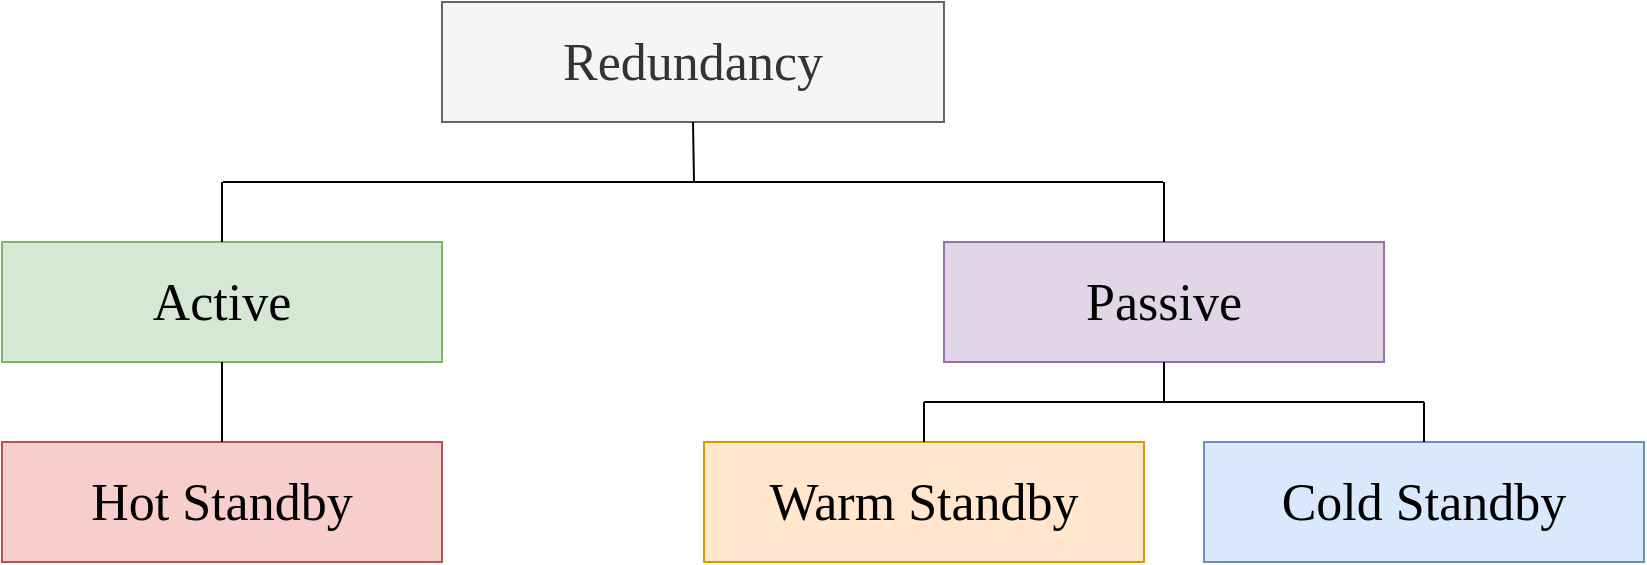<mxfile version="14.1.8" type="device"><diagram id="92-byATsOHVqc7BCcKRb" name="第 1 页"><mxGraphModel dx="1851" dy="592" grid="1" gridSize="10" guides="1" tooltips="1" connect="1" arrows="1" fold="1" page="1" pageScale="1" pageWidth="827" pageHeight="1169" math="0" shadow="0"><root><mxCell id="0"/><mxCell id="1" parent="0"/><mxCell id="foY5KwYbRbDWuaqW7crs-1" value="Redundancy" style="rounded=0;whiteSpace=wrap;html=1;fontFamily=Comic Sans MS;fontSize=26;fillColor=#f5f5f5;strokeColor=#666666;fontColor=#333333;" vertex="1" parent="1"><mxGeometry x="189" y="80" width="251" height="60" as="geometry"/></mxCell><mxCell id="foY5KwYbRbDWuaqW7crs-2" value="Active" style="rounded=0;whiteSpace=wrap;html=1;fontFamily=Comic Sans MS;fontSize=26;fillColor=#d5e8d4;strokeColor=#82b366;" vertex="1" parent="1"><mxGeometry x="-31" y="200" width="220" height="60" as="geometry"/></mxCell><mxCell id="foY5KwYbRbDWuaqW7crs-3" value="Passive" style="rounded=0;whiteSpace=wrap;html=1;fontFamily=Comic Sans MS;fontSize=26;fillColor=#e1d5e7;strokeColor=#9673a6;" vertex="1" parent="1"><mxGeometry x="440" y="200" width="220" height="60" as="geometry"/></mxCell><mxCell id="foY5KwYbRbDWuaqW7crs-4" value="Hot Standby" style="rounded=0;whiteSpace=wrap;html=1;fontFamily=Comic Sans MS;fontSize=26;fillColor=#f8cecc;strokeColor=#b85450;" vertex="1" parent="1"><mxGeometry x="-31" y="300" width="220" height="60" as="geometry"/></mxCell><mxCell id="foY5KwYbRbDWuaqW7crs-5" value="Warm Standby" style="rounded=0;whiteSpace=wrap;html=1;fontFamily=Comic Sans MS;fontSize=26;fillColor=#ffe6cc;strokeColor=#d79b00;" vertex="1" parent="1"><mxGeometry x="320" y="300" width="220" height="60" as="geometry"/></mxCell><mxCell id="foY5KwYbRbDWuaqW7crs-6" value="Cold Standby" style="rounded=0;whiteSpace=wrap;html=1;fontFamily=Comic Sans MS;fontSize=26;fillColor=#dae8fc;strokeColor=#6c8ebf;" vertex="1" parent="1"><mxGeometry x="570" y="300" width="220" height="60" as="geometry"/></mxCell><mxCell id="foY5KwYbRbDWuaqW7crs-7" value="" style="endArrow=none;html=1;fontFamily=Comic Sans MS;fontSize=26;" edge="1" parent="1"><mxGeometry width="50" height="50" relative="1" as="geometry"><mxPoint x="79.5" y="170" as="sourcePoint"/><mxPoint x="549.5" y="170" as="targetPoint"/></mxGeometry></mxCell><mxCell id="foY5KwYbRbDWuaqW7crs-8" value="" style="endArrow=none;html=1;fontFamily=Comic Sans MS;fontSize=26;exitX=0.5;exitY=0;exitDx=0;exitDy=0;" edge="1" parent="1" source="foY5KwYbRbDWuaqW7crs-2"><mxGeometry width="50" height="50" relative="1" as="geometry"><mxPoint x="-20" y="150" as="sourcePoint"/><mxPoint x="79" y="170" as="targetPoint"/></mxGeometry></mxCell><mxCell id="foY5KwYbRbDWuaqW7crs-9" value="" style="endArrow=none;html=1;fontFamily=Comic Sans MS;fontSize=26;exitX=0.5;exitY=0;exitDx=0;exitDy=0;" edge="1" parent="1" source="foY5KwYbRbDWuaqW7crs-3"><mxGeometry width="50" height="50" relative="1" as="geometry"><mxPoint x="50" y="120" as="sourcePoint"/><mxPoint x="550" y="170" as="targetPoint"/></mxGeometry></mxCell><mxCell id="foY5KwYbRbDWuaqW7crs-10" value="" style="endArrow=none;html=1;fontFamily=Comic Sans MS;fontSize=26;entryX=0.5;entryY=1;entryDx=0;entryDy=0;" edge="1" parent="1" target="foY5KwYbRbDWuaqW7crs-1"><mxGeometry width="50" height="50" relative="1" as="geometry"><mxPoint x="315" y="170" as="sourcePoint"/><mxPoint x="330" y="220" as="targetPoint"/></mxGeometry></mxCell><mxCell id="foY5KwYbRbDWuaqW7crs-11" value="" style="endArrow=none;html=1;fontFamily=Comic Sans MS;fontSize=26;entryX=0.5;entryY=1;entryDx=0;entryDy=0;exitX=0.5;exitY=0;exitDx=0;exitDy=0;" edge="1" parent="1" source="foY5KwYbRbDWuaqW7crs-4" target="foY5KwYbRbDWuaqW7crs-2"><mxGeometry width="50" height="50" relative="1" as="geometry"><mxPoint x="20" y="500" as="sourcePoint"/><mxPoint x="70" y="450" as="targetPoint"/></mxGeometry></mxCell><mxCell id="foY5KwYbRbDWuaqW7crs-12" value="" style="endArrow=none;html=1;fontFamily=Comic Sans MS;fontSize=26;" edge="1" parent="1"><mxGeometry width="50" height="50" relative="1" as="geometry"><mxPoint x="430" y="280" as="sourcePoint"/><mxPoint x="680" y="280" as="targetPoint"/></mxGeometry></mxCell><mxCell id="foY5KwYbRbDWuaqW7crs-13" value="" style="endArrow=none;html=1;fontFamily=Comic Sans MS;fontSize=26;exitX=0.5;exitY=0;exitDx=0;exitDy=0;" edge="1" parent="1" source="foY5KwYbRbDWuaqW7crs-5"><mxGeometry width="50" height="50" relative="1" as="geometry"><mxPoint x="320" y="490" as="sourcePoint"/><mxPoint x="430" y="280" as="targetPoint"/></mxGeometry></mxCell><mxCell id="foY5KwYbRbDWuaqW7crs-14" value="" style="endArrow=none;html=1;fontFamily=Comic Sans MS;fontSize=26;exitX=0.5;exitY=0;exitDx=0;exitDy=0;" edge="1" parent="1" source="foY5KwYbRbDWuaqW7crs-6"><mxGeometry width="50" height="50" relative="1" as="geometry"><mxPoint x="400" y="470" as="sourcePoint"/><mxPoint x="680" y="280" as="targetPoint"/></mxGeometry></mxCell><mxCell id="foY5KwYbRbDWuaqW7crs-15" value="" style="endArrow=none;html=1;fontFamily=Comic Sans MS;fontSize=26;entryX=0.5;entryY=1;entryDx=0;entryDy=0;" edge="1" parent="1" target="foY5KwYbRbDWuaqW7crs-3"><mxGeometry width="50" height="50" relative="1" as="geometry"><mxPoint x="550" y="280" as="sourcePoint"/><mxPoint x="440" y="410" as="targetPoint"/></mxGeometry></mxCell></root></mxGraphModel></diagram></mxfile>